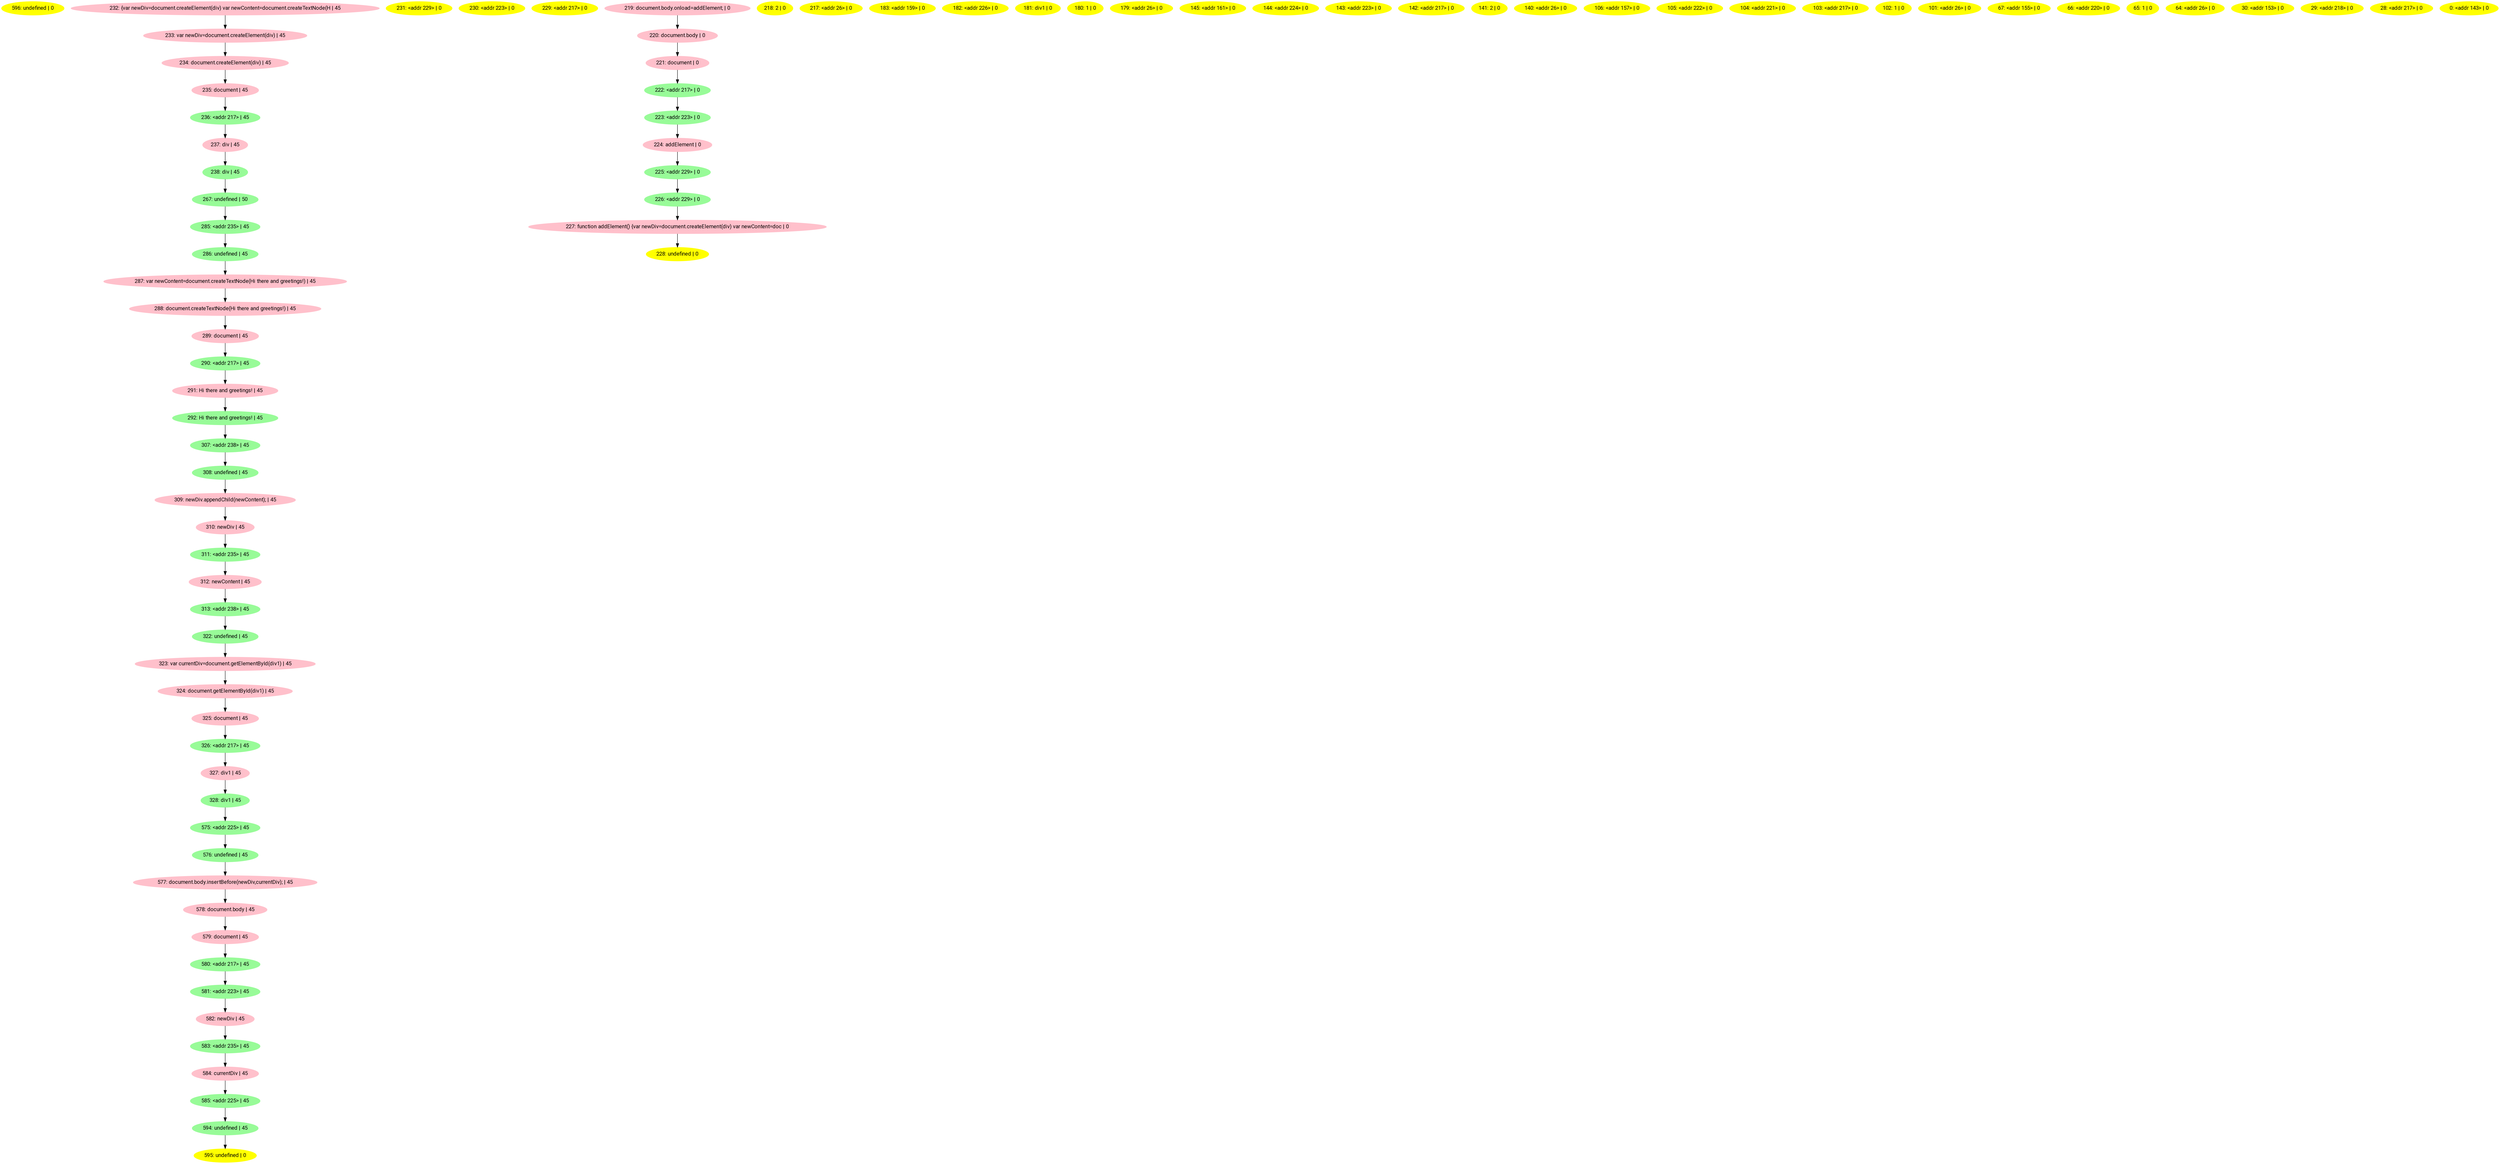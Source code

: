 digraph G {
node [style=filled,fontname="Roboto Condensed"];
596 [label="596: undefined | 0",color="yellow"];
232 [label="232: {var newDiv=document.createElement(div) var newContent=document.createTextNode(H | 45",color="pink"];
232 -> 233;
233 [label="233: var newDiv=document.createElement(div) | 45",color="pink"];
233 -> 234;
234 [label="234: document.createElement(div) | 45",color="pink"];
234 -> 235;
235 [label="235: document | 45",color="pink"];
235 -> 236;
236 [label="236: <addr 217> | 45",color="palegreen"];
236 -> 237;
237 [label="237: div | 45",color="pink"];
237 -> 238;
238 [label="238: div | 45",color="palegreen"];
238 -> 267;
267 [label="267: undefined | 50",color="palegreen"];
267 -> 285;
285 [label="285: <addr 235> | 45",color="palegreen"];
285 -> 286;
286 [label="286: undefined | 45",color="palegreen"];
286 -> 287;
287 [label="287: var newContent=document.createTextNode(Hi there and greetings!) | 45",color="pink"];
287 -> 288;
288 [label="288: document.createTextNode(Hi there and greetings!) | 45",color="pink"];
288 -> 289;
289 [label="289: document | 45",color="pink"];
289 -> 290;
290 [label="290: <addr 217> | 45",color="palegreen"];
290 -> 291;
291 [label="291: Hi there and greetings! | 45",color="pink"];
291 -> 292;
292 [label="292: Hi there and greetings! | 45",color="palegreen"];
292 -> 307;
307 [label="307: <addr 238> | 45",color="palegreen"];
307 -> 308;
308 [label="308: undefined | 45",color="palegreen"];
308 -> 309;
309 [label="309: newDiv.appendChild(newContent); | 45",color="pink"];
309 -> 310;
310 [label="310: newDiv | 45",color="pink"];
310 -> 311;
311 [label="311: <addr 235> | 45",color="palegreen"];
311 -> 312;
312 [label="312: newContent | 45",color="pink"];
312 -> 313;
313 [label="313: <addr 238> | 45",color="palegreen"];
313 -> 322;
322 [label="322: undefined | 45",color="palegreen"];
322 -> 323;
323 [label="323: var currentDiv=document.getElementById(div1) | 45",color="pink"];
323 -> 324;
324 [label="324: document.getElementById(div1) | 45",color="pink"];
324 -> 325;
325 [label="325: document | 45",color="pink"];
325 -> 326;
326 [label="326: <addr 217> | 45",color="palegreen"];
326 -> 327;
327 [label="327: div1 | 45",color="pink"];
327 -> 328;
328 [label="328: div1 | 45",color="palegreen"];
328 -> 575;
575 [label="575: <addr 225> | 45",color="palegreen"];
575 -> 576;
576 [label="576: undefined | 45",color="palegreen"];
576 -> 577;
577 [label="577: document.body.insertBefore(newDiv,currentDiv); | 45",color="pink"];
577 -> 578;
578 [label="578: document.body | 45",color="pink"];
578 -> 579;
579 [label="579: document | 45",color="pink"];
579 -> 580;
580 [label="580: <addr 217> | 45",color="palegreen"];
580 -> 581;
581 [label="581: <addr 223> | 45",color="palegreen"];
581 -> 582;
582 [label="582: newDiv | 45",color="pink"];
582 -> 583;
583 [label="583: <addr 235> | 45",color="palegreen"];
583 -> 584;
584 [label="584: currentDiv | 45",color="pink"];
584 -> 585;
585 [label="585: <addr 225> | 45",color="palegreen"];
585 -> 594;
594 [label="594: undefined | 45",color="palegreen"];
594 -> 595;
595 [label="595: undefined | 0",color="yellow"];
231 [label="231: <addr 229> | 0",color="yellow"];
230 [label="230: <addr 223> | 0",color="yellow"];
229 [label="229: <addr 217> | 0",color="yellow"];
219 [label="219: document.body.onload=addElement; | 0",color="pink"];
219 -> 220;
220 [label="220: document.body | 0",color="pink"];
220 -> 221;
221 [label="221: document | 0",color="pink"];
221 -> 222;
222 [label="222: <addr 217> | 0",color="palegreen"];
222 -> 223;
223 [label="223: <addr 223> | 0",color="palegreen"];
223 -> 224;
224 [label="224: addElement | 0",color="pink"];
224 -> 225;
225 [label="225: <addr 229> | 0",color="palegreen"];
225 -> 226;
226 [label="226: <addr 229> | 0",color="palegreen"];
226 -> 227;
227 [label="227: function addElement() {var newDiv=document.createElement(div) var newContent=doc | 0",color="pink"];
227 -> 228;
228 [label="228: undefined | 0",color="yellow"];
218 [label="218: 2 | 0",color="yellow"];
217 [label="217: <addr 26> | 0",color="yellow"];
183 [label="183: <addr 159> | 0",color="yellow"];
182 [label="182: <addr 226> | 0",color="yellow"];
181 [label="181: div1 | 0",color="yellow"];
180 [label="180: 1 | 0",color="yellow"];
179 [label="179: <addr 26> | 0",color="yellow"];
145 [label="145: <addr 161> | 0",color="yellow"];
144 [label="144: <addr 224> | 0",color="yellow"];
143 [label="143: <addr 223> | 0",color="yellow"];
142 [label="142: <addr 217> | 0",color="yellow"];
141 [label="141: 2 | 0",color="yellow"];
140 [label="140: <addr 26> | 0",color="yellow"];
106 [label="106: <addr 157> | 0",color="yellow"];
105 [label="105: <addr 222> | 0",color="yellow"];
104 [label="104: <addr 221> | 0",color="yellow"];
103 [label="103: <addr 217> | 0",color="yellow"];
102 [label="102: 1 | 0",color="yellow"];
101 [label="101: <addr 26> | 0",color="yellow"];
67 [label="67: <addr 155> | 0",color="yellow"];
66 [label="66: <addr 220> | 0",color="yellow"];
65 [label="65: 1 | 0",color="yellow"];
64 [label="64: <addr 26> | 0",color="yellow"];
30 [label="30: <addr 153> | 0",color="yellow"];
29 [label="29: <addr 218> | 0",color="yellow"];
28 [label="28: <addr 217> | 0",color="yellow"];
0 [label="0: <addr 143> | 0",color="yellow"];
}